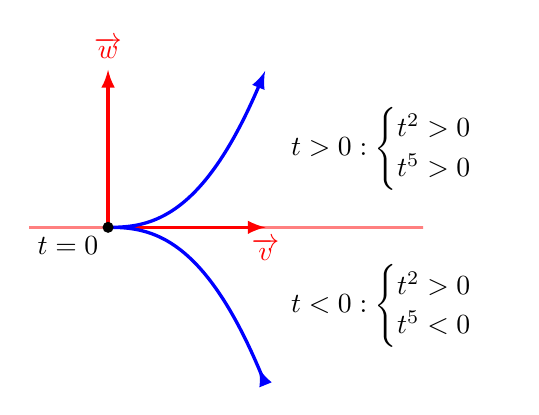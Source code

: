 \begin{tikzpicture}[scale=2]
   \draw[very thick, red!50] (0,0)--+(2,0)--(-0.5,0) ;
   \draw[->,>=latex, very thick, red] (0,0)--(1,0) node[below] {$\overrightarrow{v}$};
  \draw[->,>=latex, very thick, red] (0,0)--(0,1) node[above] {$\overrightarrow{w}$};

     \draw [>->,>=latex,very thick, color=blue,samples=100,smooth, domain=-1:1] plot({\x*\x},{\x*\x*\x*\x*\x});


    \fill (0,0) circle (1pt) node[below left] {$t=0$};
    \node[right] at (1.1,0.5) {$t>0 : \begin{cases}t^2>0\\t^5>0\end{cases}$};
    \node[right] at (1.1,-0.5) {$t<0 : \begin{cases}t^2>0\\t^5<0\end{cases}$};
\end{tikzpicture}
